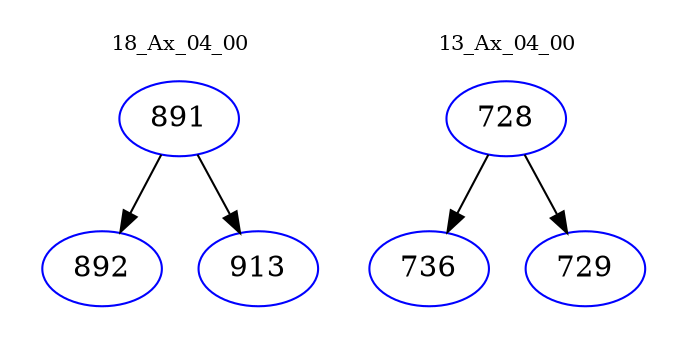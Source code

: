 digraph{
subgraph cluster_0 {
color = white
label = "18_Ax_04_00";
fontsize=10;
T0_891 [label="891", color="blue"]
T0_891 -> T0_892 [color="black"]
T0_892 [label="892", color="blue"]
T0_891 -> T0_913 [color="black"]
T0_913 [label="913", color="blue"]
}
subgraph cluster_1 {
color = white
label = "13_Ax_04_00";
fontsize=10;
T1_728 [label="728", color="blue"]
T1_728 -> T1_736 [color="black"]
T1_736 [label="736", color="blue"]
T1_728 -> T1_729 [color="black"]
T1_729 [label="729", color="blue"]
}
}
